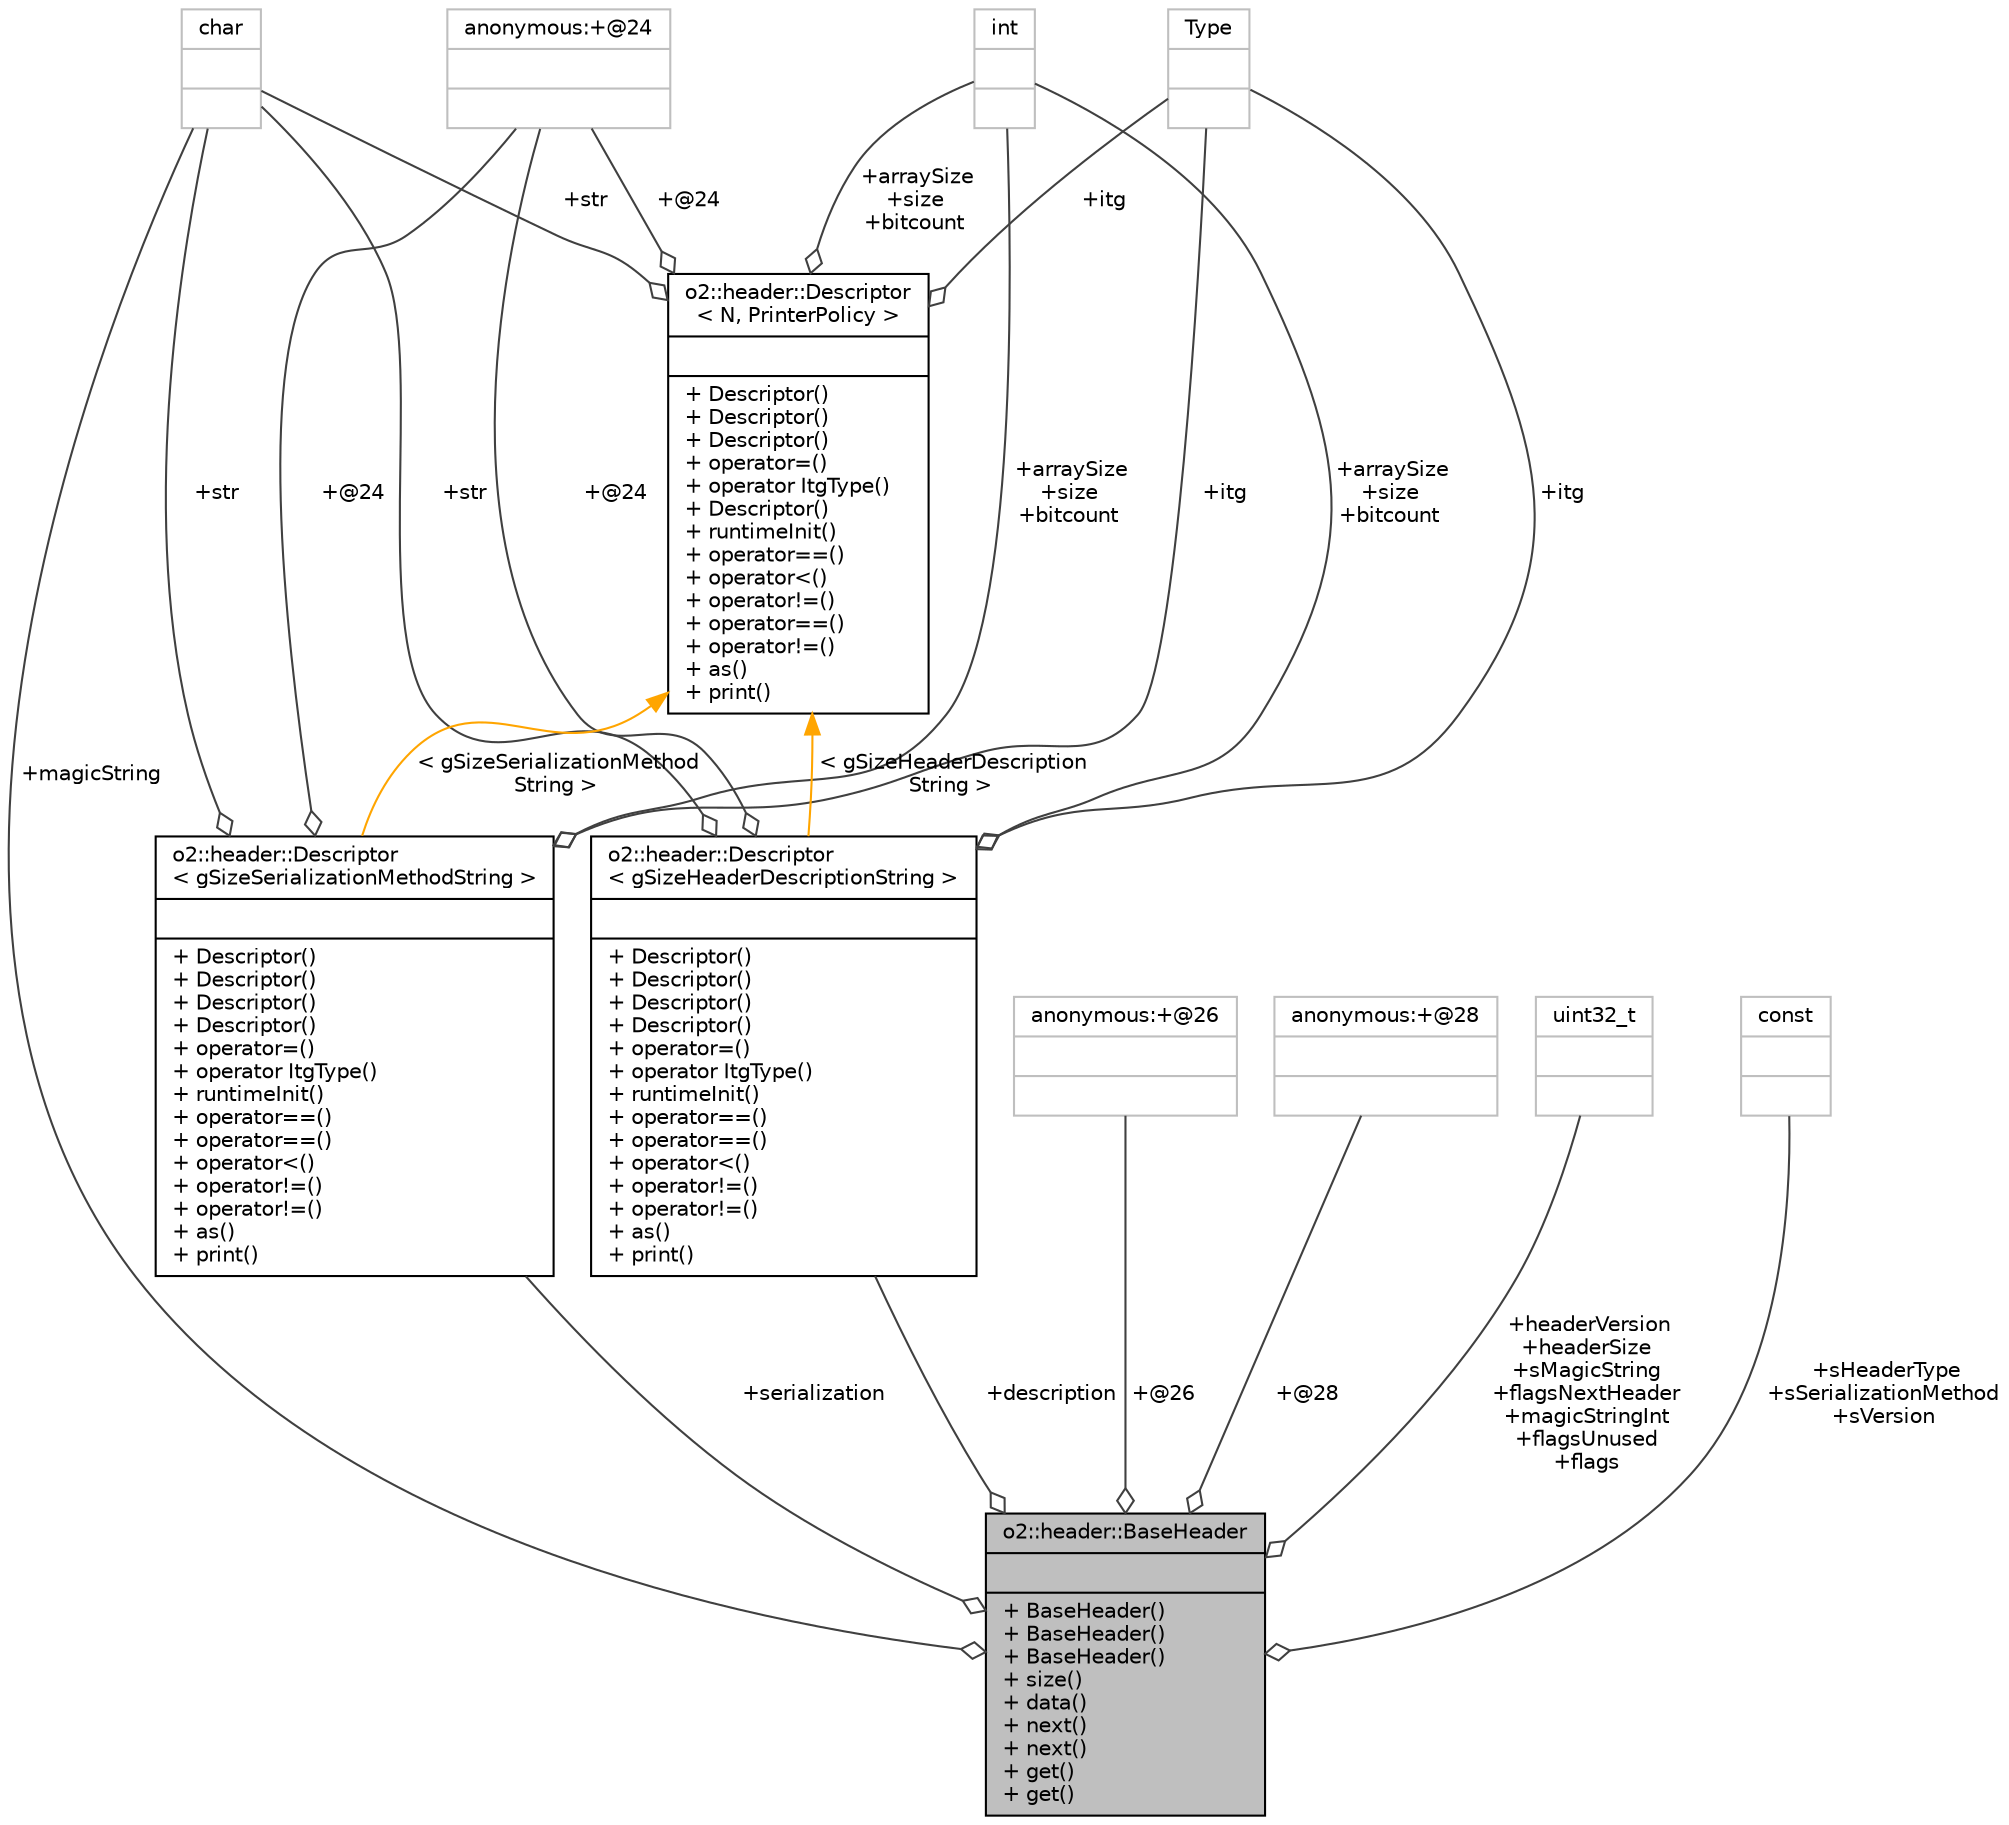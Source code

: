 digraph "o2::header::BaseHeader"
{
 // INTERACTIVE_SVG=YES
  bgcolor="transparent";
  edge [fontname="Helvetica",fontsize="10",labelfontname="Helvetica",labelfontsize="10"];
  node [fontname="Helvetica",fontsize="10",shape=record];
  Node14 [label="{o2::header::BaseHeader\n||+ BaseHeader()\l+ BaseHeader()\l+ BaseHeader()\l+ size()\l+ data()\l+ next()\l+ next()\l+ get()\l+ get()\l}",height=0.2,width=0.4,color="black", fillcolor="grey75", style="filled", fontcolor="black"];
  Node15 -> Node14 [color="grey25",fontsize="10",style="solid",label=" +description" ,arrowhead="odiamond",fontname="Helvetica"];
  Node15 [label="{o2::header::Descriptor\l\< gSizeHeaderDescriptionString \>\n||+ Descriptor()\l+ Descriptor()\l+ Descriptor()\l+ Descriptor()\l+ operator=()\l+ operator ItgType()\l+ runtimeInit()\l+ operator==()\l+ operator==()\l+ operator\<()\l+ operator!=()\l+ operator!=()\l+ as()\l+ print()\l}",height=0.2,width=0.4,color="black",URL="$d9/db3/structo2_1_1header_1_1Descriptor.html"];
  Node16 -> Node15 [color="grey25",fontsize="10",style="solid",label=" +itg" ,arrowhead="odiamond",fontname="Helvetica"];
  Node16 [label="{Type\n||}",height=0.2,width=0.4,color="grey75"];
  Node17 -> Node15 [color="grey25",fontsize="10",style="solid",label=" +str" ,arrowhead="odiamond",fontname="Helvetica"];
  Node17 [label="{char\n||}",height=0.2,width=0.4,color="grey75"];
  Node18 -> Node15 [color="grey25",fontsize="10",style="solid",label=" +arraySize\n+size\n+bitcount" ,arrowhead="odiamond",fontname="Helvetica"];
  Node18 [label="{int\n||}",height=0.2,width=0.4,color="grey75"];
  Node19 -> Node15 [color="grey25",fontsize="10",style="solid",label=" +@24" ,arrowhead="odiamond",fontname="Helvetica"];
  Node19 [label="{anonymous:+@24\n||}",height=0.2,width=0.4,color="grey75"];
  Node20 -> Node15 [dir="back",color="orange",fontsize="10",style="solid",label=" \< gSizeHeaderDescription\lString \>" ,fontname="Helvetica"];
  Node20 [label="{o2::header::Descriptor\l\< N, PrinterPolicy \>\n||+ Descriptor()\l+ Descriptor()\l+ Descriptor()\l+ operator=()\l+ operator ItgType()\l+ Descriptor()\l+ runtimeInit()\l+ operator==()\l+ operator\<()\l+ operator!=()\l+ operator==()\l+ operator!=()\l+ as()\l+ print()\l}",height=0.2,width=0.4,color="black",URL="$d9/db3/structo2_1_1header_1_1Descriptor.html"];
  Node16 -> Node20 [color="grey25",fontsize="10",style="solid",label=" +itg" ,arrowhead="odiamond",fontname="Helvetica"];
  Node17 -> Node20 [color="grey25",fontsize="10",style="solid",label=" +str" ,arrowhead="odiamond",fontname="Helvetica"];
  Node18 -> Node20 [color="grey25",fontsize="10",style="solid",label=" +arraySize\n+size\n+bitcount" ,arrowhead="odiamond",fontname="Helvetica"];
  Node19 -> Node20 [color="grey25",fontsize="10",style="solid",label=" +@24" ,arrowhead="odiamond",fontname="Helvetica"];
  Node21 -> Node14 [color="grey25",fontsize="10",style="solid",label=" +@26" ,arrowhead="odiamond",fontname="Helvetica"];
  Node21 [label="{anonymous:+@26\n||}",height=0.2,width=0.4,color="grey75"];
  Node17 -> Node14 [color="grey25",fontsize="10",style="solid",label=" +magicString" ,arrowhead="odiamond",fontname="Helvetica"];
  Node22 -> Node14 [color="grey25",fontsize="10",style="solid",label=" +@28" ,arrowhead="odiamond",fontname="Helvetica"];
  Node22 [label="{anonymous:+@28\n||}",height=0.2,width=0.4,color="grey75"];
  Node23 -> Node14 [color="grey25",fontsize="10",style="solid",label=" +serialization" ,arrowhead="odiamond",fontname="Helvetica"];
  Node23 [label="{o2::header::Descriptor\l\< gSizeSerializationMethodString \>\n||+ Descriptor()\l+ Descriptor()\l+ Descriptor()\l+ Descriptor()\l+ operator=()\l+ operator ItgType()\l+ runtimeInit()\l+ operator==()\l+ operator==()\l+ operator\<()\l+ operator!=()\l+ operator!=()\l+ as()\l+ print()\l}",height=0.2,width=0.4,color="black",URL="$d9/db3/structo2_1_1header_1_1Descriptor.html"];
  Node16 -> Node23 [color="grey25",fontsize="10",style="solid",label=" +itg" ,arrowhead="odiamond",fontname="Helvetica"];
  Node17 -> Node23 [color="grey25",fontsize="10",style="solid",label=" +str" ,arrowhead="odiamond",fontname="Helvetica"];
  Node18 -> Node23 [color="grey25",fontsize="10",style="solid",label=" +arraySize\n+size\n+bitcount" ,arrowhead="odiamond",fontname="Helvetica"];
  Node19 -> Node23 [color="grey25",fontsize="10",style="solid",label=" +@24" ,arrowhead="odiamond",fontname="Helvetica"];
  Node20 -> Node23 [dir="back",color="orange",fontsize="10",style="solid",label=" \< gSizeSerializationMethod\lString \>" ,fontname="Helvetica"];
  Node24 -> Node14 [color="grey25",fontsize="10",style="solid",label=" +headerVersion\n+headerSize\n+sMagicString\n+flagsNextHeader\n+magicStringInt\n+flagsUnused\n+flags" ,arrowhead="odiamond",fontname="Helvetica"];
  Node24 [label="{uint32_t\n||}",height=0.2,width=0.4,color="grey75"];
  Node25 -> Node14 [color="grey25",fontsize="10",style="solid",label=" +sHeaderType\n+sSerializationMethod\n+sVersion" ,arrowhead="odiamond",fontname="Helvetica"];
  Node25 [label="{const\n||}",height=0.2,width=0.4,color="grey75"];
}
